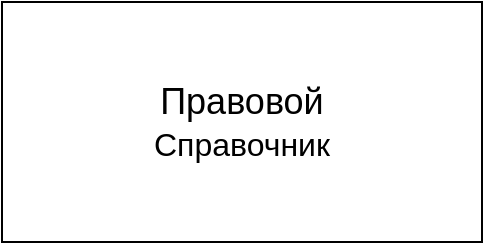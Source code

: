 <mxfile version="20.8.13" type="github">
  <diagram name="Страница 1" id="VhiN8uhK208-wFKPmRvJ">
    <mxGraphModel dx="857" dy="398" grid="1" gridSize="10" guides="1" tooltips="1" connect="1" arrows="1" fold="1" page="1" pageScale="1" pageWidth="827" pageHeight="1169" math="0" shadow="0">
      <root>
        <mxCell id="0" />
        <mxCell id="1" parent="0" />
        <mxCell id="wed-x7oj2UvsQrG8MKBC-1" value="" style="rounded=0;whiteSpace=wrap;html=1;" vertex="1" parent="1">
          <mxGeometry x="280" y="200" width="240" height="120" as="geometry" />
        </mxCell>
        <mxCell id="wed-x7oj2UvsQrG8MKBC-2" value="&lt;font style=&quot;font-size: 18px;&quot;&gt;Правовой&lt;br&gt;&lt;/font&gt;&lt;div style=&quot;&quot;&gt;&lt;span style=&quot;background-color: initial;&quot;&gt;&lt;font size=&quot;3&quot;&gt;Справочник&lt;/font&gt;&lt;/span&gt;&lt;/div&gt;" style="text;html=1;strokeColor=none;fillColor=none;align=center;verticalAlign=middle;whiteSpace=wrap;rounded=0;" vertex="1" parent="1">
          <mxGeometry x="370" y="245" width="60" height="30" as="geometry" />
        </mxCell>
      </root>
    </mxGraphModel>
  </diagram>
</mxfile>
